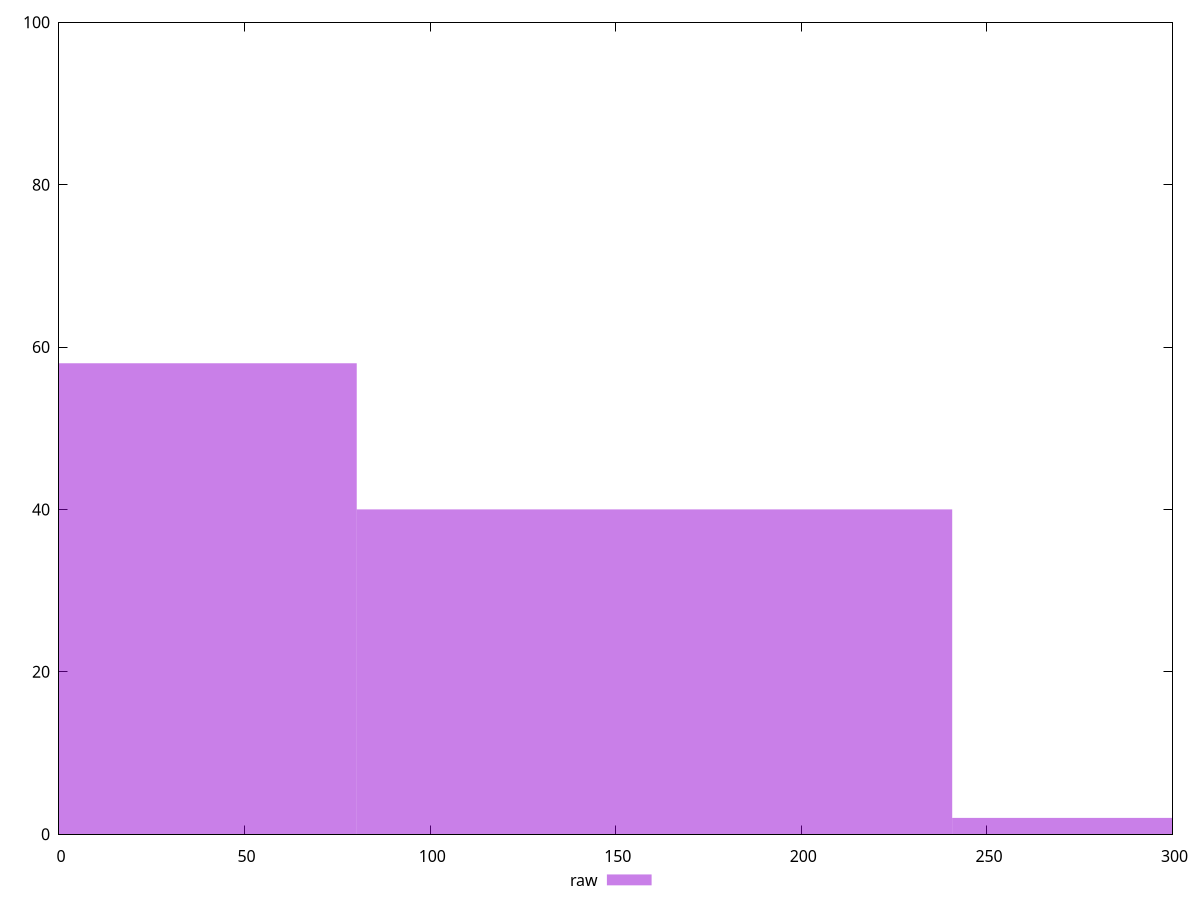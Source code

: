 reset

$raw <<EOF
0 58
320.86580447498636 2
160.43290223749318 40
EOF

set key outside below
set boxwidth 160.43290223749318
set xrange [0:300]
set yrange [0:100]
set trange [0:100]
set style fill transparent solid 0.5 noborder
set terminal svg size 640, 490 enhanced background rgb 'white'
set output "report_00019_2021-02-10T18-14-37.922Z//unused-css-rules/samples/pages/raw/histogram.svg"

plot $raw title "raw" with boxes

reset
